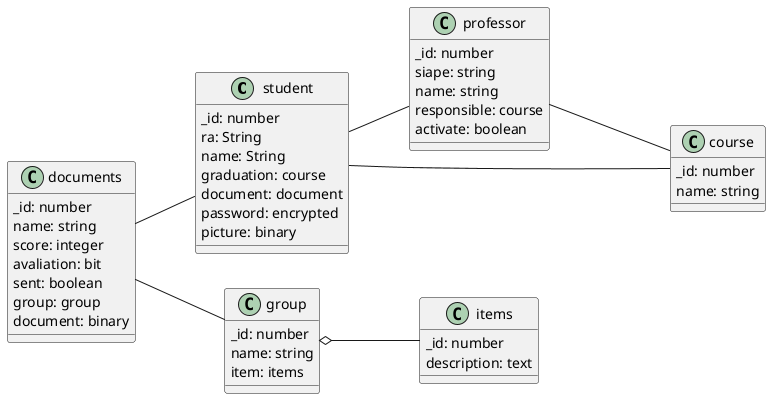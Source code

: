 @startuml
left to right direction
class student {
    _id: number
    ra: String
    name: String
    graduation: course
    document: document
    password: encrypted
    picture: binary
}
class documents {
    _id: number
    name: string
    score: integer
    avaliation: bit
    sent: boolean
    group: group
    document: binary
}
class group {
    _id: number
    name: string
    item: items
}
class items {
    _id: number
    description: text 
}
class professor {
    _id: number
    siape: string
    name: string
    responsible: course
    activate: boolean
}
class course {
    _id: number
    name: string
}
documents -- group
group o-- items
documents -- student
student -- course
student -- professor
professor --- course 
@enduml